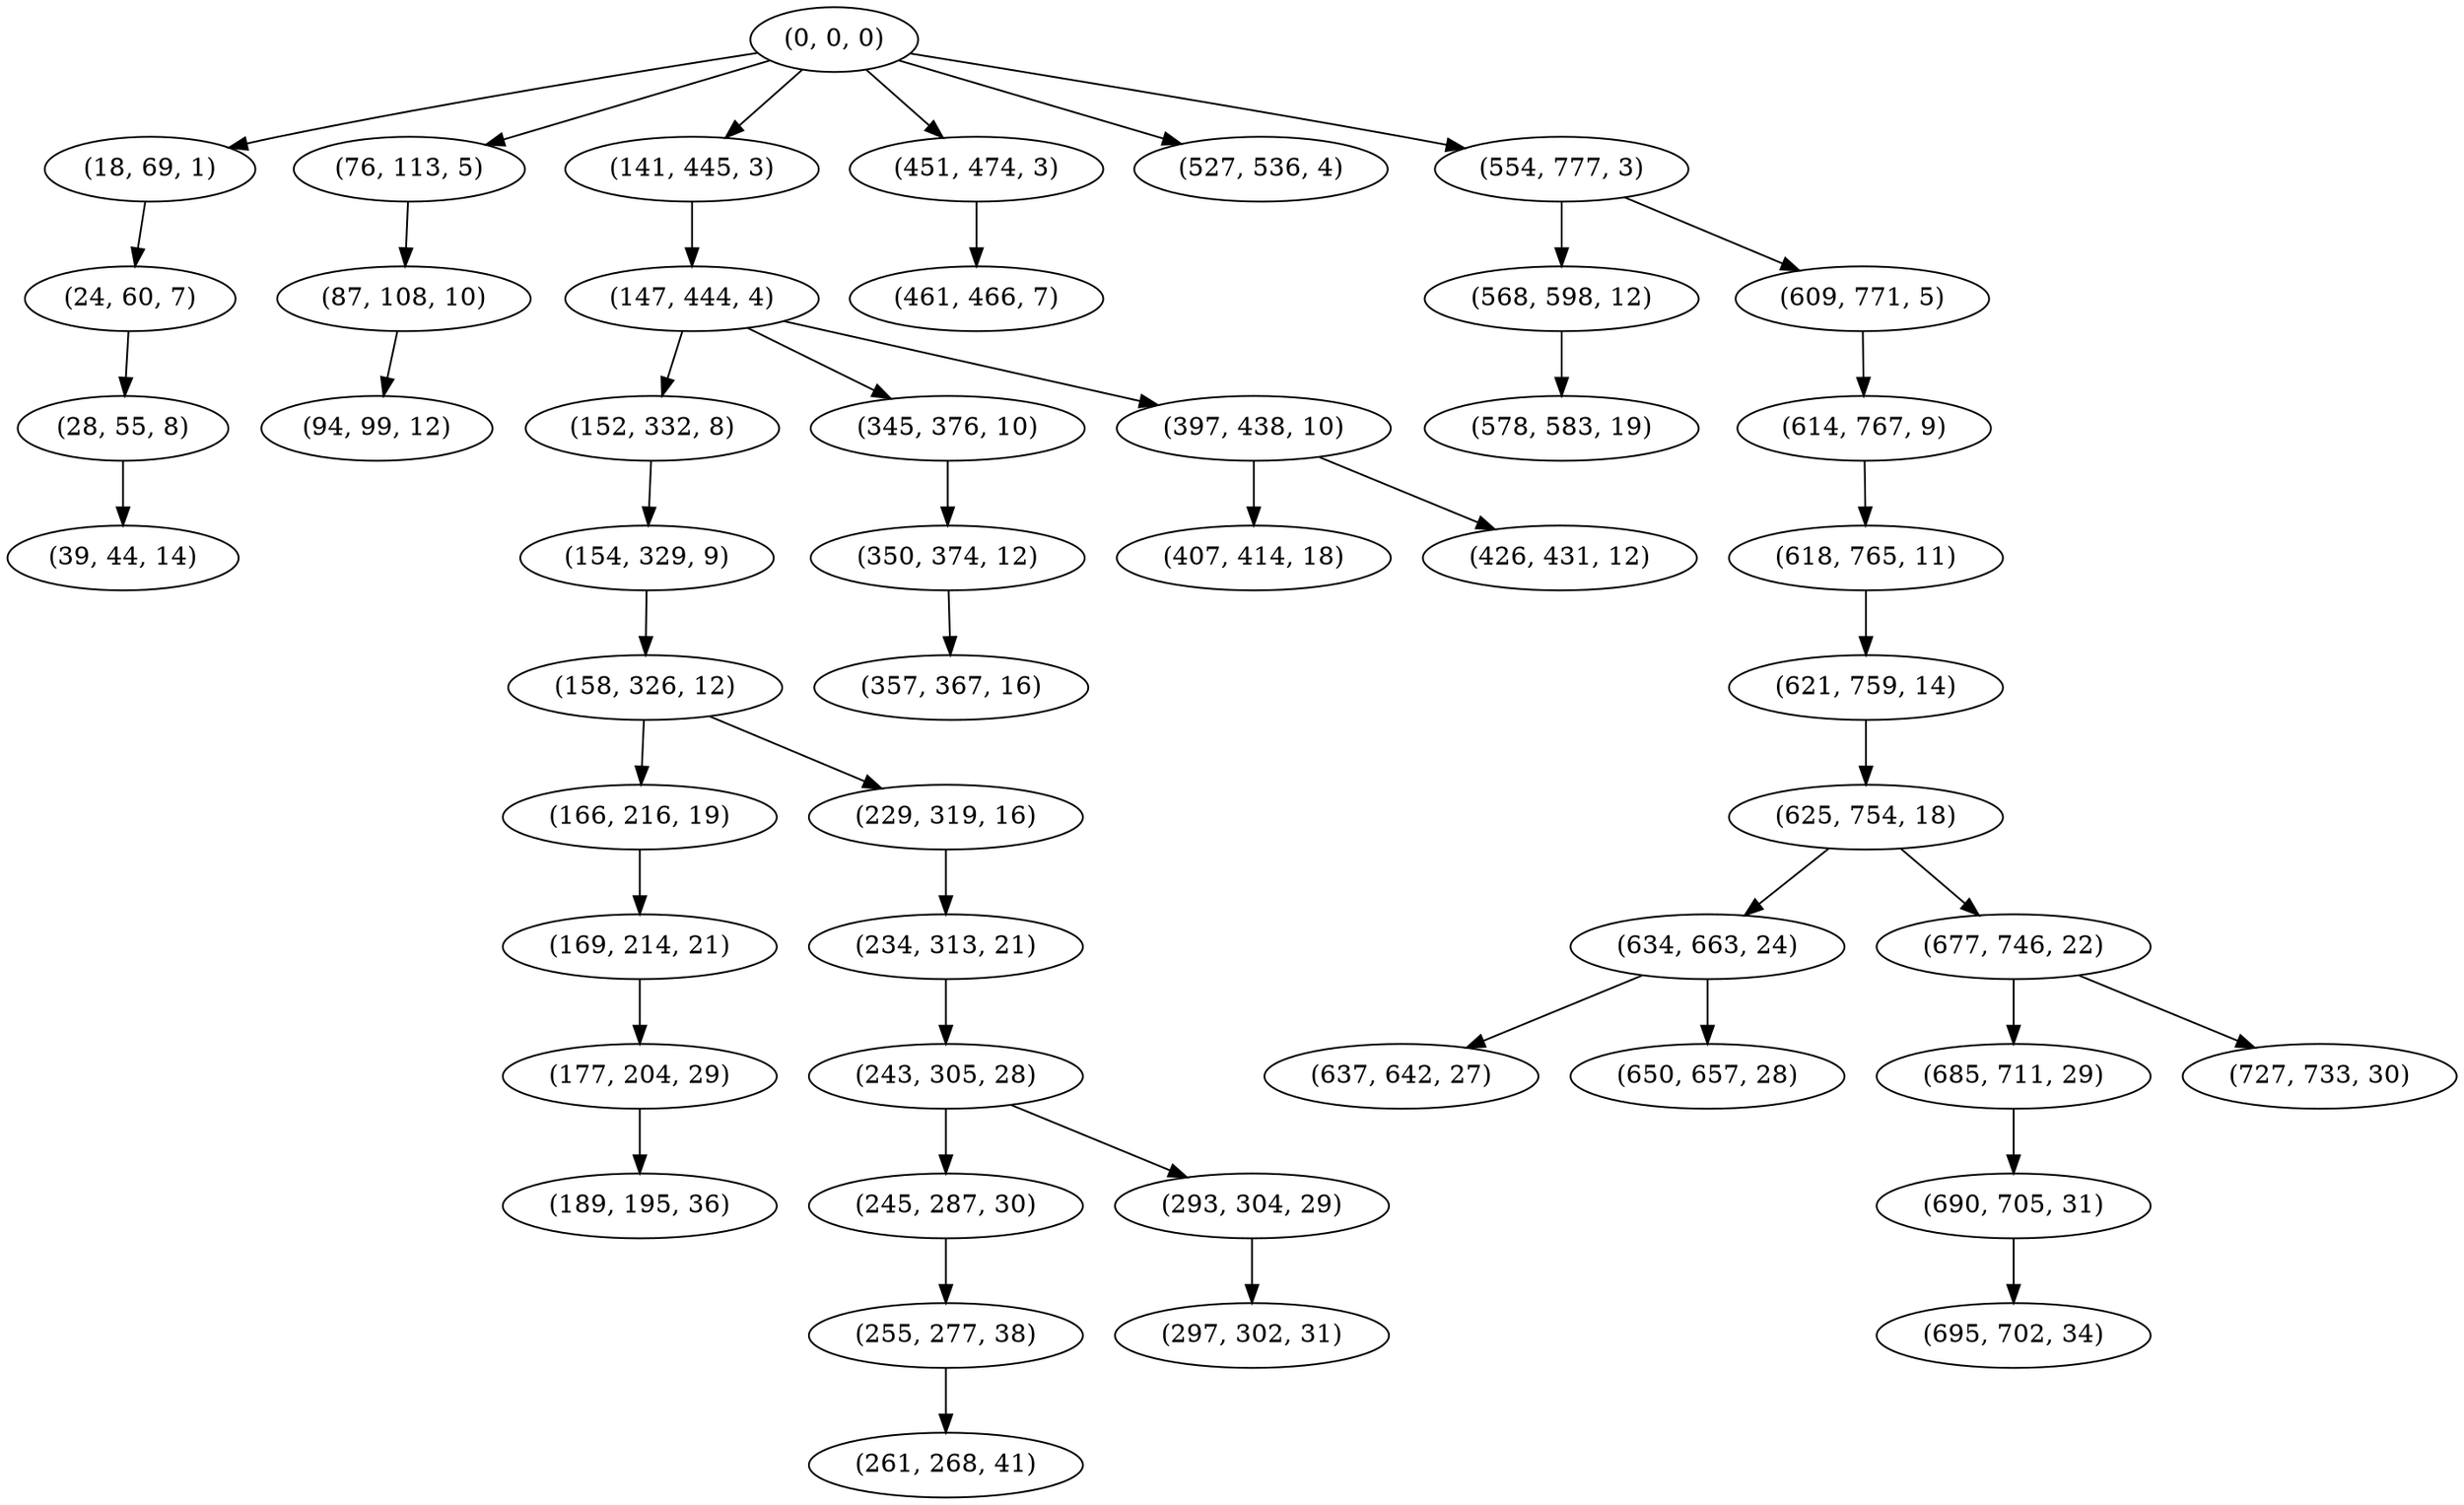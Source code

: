 digraph tree {
    "(0, 0, 0)";
    "(18, 69, 1)";
    "(24, 60, 7)";
    "(28, 55, 8)";
    "(39, 44, 14)";
    "(76, 113, 5)";
    "(87, 108, 10)";
    "(94, 99, 12)";
    "(141, 445, 3)";
    "(147, 444, 4)";
    "(152, 332, 8)";
    "(154, 329, 9)";
    "(158, 326, 12)";
    "(166, 216, 19)";
    "(169, 214, 21)";
    "(177, 204, 29)";
    "(189, 195, 36)";
    "(229, 319, 16)";
    "(234, 313, 21)";
    "(243, 305, 28)";
    "(245, 287, 30)";
    "(255, 277, 38)";
    "(261, 268, 41)";
    "(293, 304, 29)";
    "(297, 302, 31)";
    "(345, 376, 10)";
    "(350, 374, 12)";
    "(357, 367, 16)";
    "(397, 438, 10)";
    "(407, 414, 18)";
    "(426, 431, 12)";
    "(451, 474, 3)";
    "(461, 466, 7)";
    "(527, 536, 4)";
    "(554, 777, 3)";
    "(568, 598, 12)";
    "(578, 583, 19)";
    "(609, 771, 5)";
    "(614, 767, 9)";
    "(618, 765, 11)";
    "(621, 759, 14)";
    "(625, 754, 18)";
    "(634, 663, 24)";
    "(637, 642, 27)";
    "(650, 657, 28)";
    "(677, 746, 22)";
    "(685, 711, 29)";
    "(690, 705, 31)";
    "(695, 702, 34)";
    "(727, 733, 30)";
    "(0, 0, 0)" -> "(18, 69, 1)";
    "(0, 0, 0)" -> "(76, 113, 5)";
    "(0, 0, 0)" -> "(141, 445, 3)";
    "(0, 0, 0)" -> "(451, 474, 3)";
    "(0, 0, 0)" -> "(527, 536, 4)";
    "(0, 0, 0)" -> "(554, 777, 3)";
    "(18, 69, 1)" -> "(24, 60, 7)";
    "(24, 60, 7)" -> "(28, 55, 8)";
    "(28, 55, 8)" -> "(39, 44, 14)";
    "(76, 113, 5)" -> "(87, 108, 10)";
    "(87, 108, 10)" -> "(94, 99, 12)";
    "(141, 445, 3)" -> "(147, 444, 4)";
    "(147, 444, 4)" -> "(152, 332, 8)";
    "(147, 444, 4)" -> "(345, 376, 10)";
    "(147, 444, 4)" -> "(397, 438, 10)";
    "(152, 332, 8)" -> "(154, 329, 9)";
    "(154, 329, 9)" -> "(158, 326, 12)";
    "(158, 326, 12)" -> "(166, 216, 19)";
    "(158, 326, 12)" -> "(229, 319, 16)";
    "(166, 216, 19)" -> "(169, 214, 21)";
    "(169, 214, 21)" -> "(177, 204, 29)";
    "(177, 204, 29)" -> "(189, 195, 36)";
    "(229, 319, 16)" -> "(234, 313, 21)";
    "(234, 313, 21)" -> "(243, 305, 28)";
    "(243, 305, 28)" -> "(245, 287, 30)";
    "(243, 305, 28)" -> "(293, 304, 29)";
    "(245, 287, 30)" -> "(255, 277, 38)";
    "(255, 277, 38)" -> "(261, 268, 41)";
    "(293, 304, 29)" -> "(297, 302, 31)";
    "(345, 376, 10)" -> "(350, 374, 12)";
    "(350, 374, 12)" -> "(357, 367, 16)";
    "(397, 438, 10)" -> "(407, 414, 18)";
    "(397, 438, 10)" -> "(426, 431, 12)";
    "(451, 474, 3)" -> "(461, 466, 7)";
    "(554, 777, 3)" -> "(568, 598, 12)";
    "(554, 777, 3)" -> "(609, 771, 5)";
    "(568, 598, 12)" -> "(578, 583, 19)";
    "(609, 771, 5)" -> "(614, 767, 9)";
    "(614, 767, 9)" -> "(618, 765, 11)";
    "(618, 765, 11)" -> "(621, 759, 14)";
    "(621, 759, 14)" -> "(625, 754, 18)";
    "(625, 754, 18)" -> "(634, 663, 24)";
    "(625, 754, 18)" -> "(677, 746, 22)";
    "(634, 663, 24)" -> "(637, 642, 27)";
    "(634, 663, 24)" -> "(650, 657, 28)";
    "(677, 746, 22)" -> "(685, 711, 29)";
    "(677, 746, 22)" -> "(727, 733, 30)";
    "(685, 711, 29)" -> "(690, 705, 31)";
    "(690, 705, 31)" -> "(695, 702, 34)";
}
